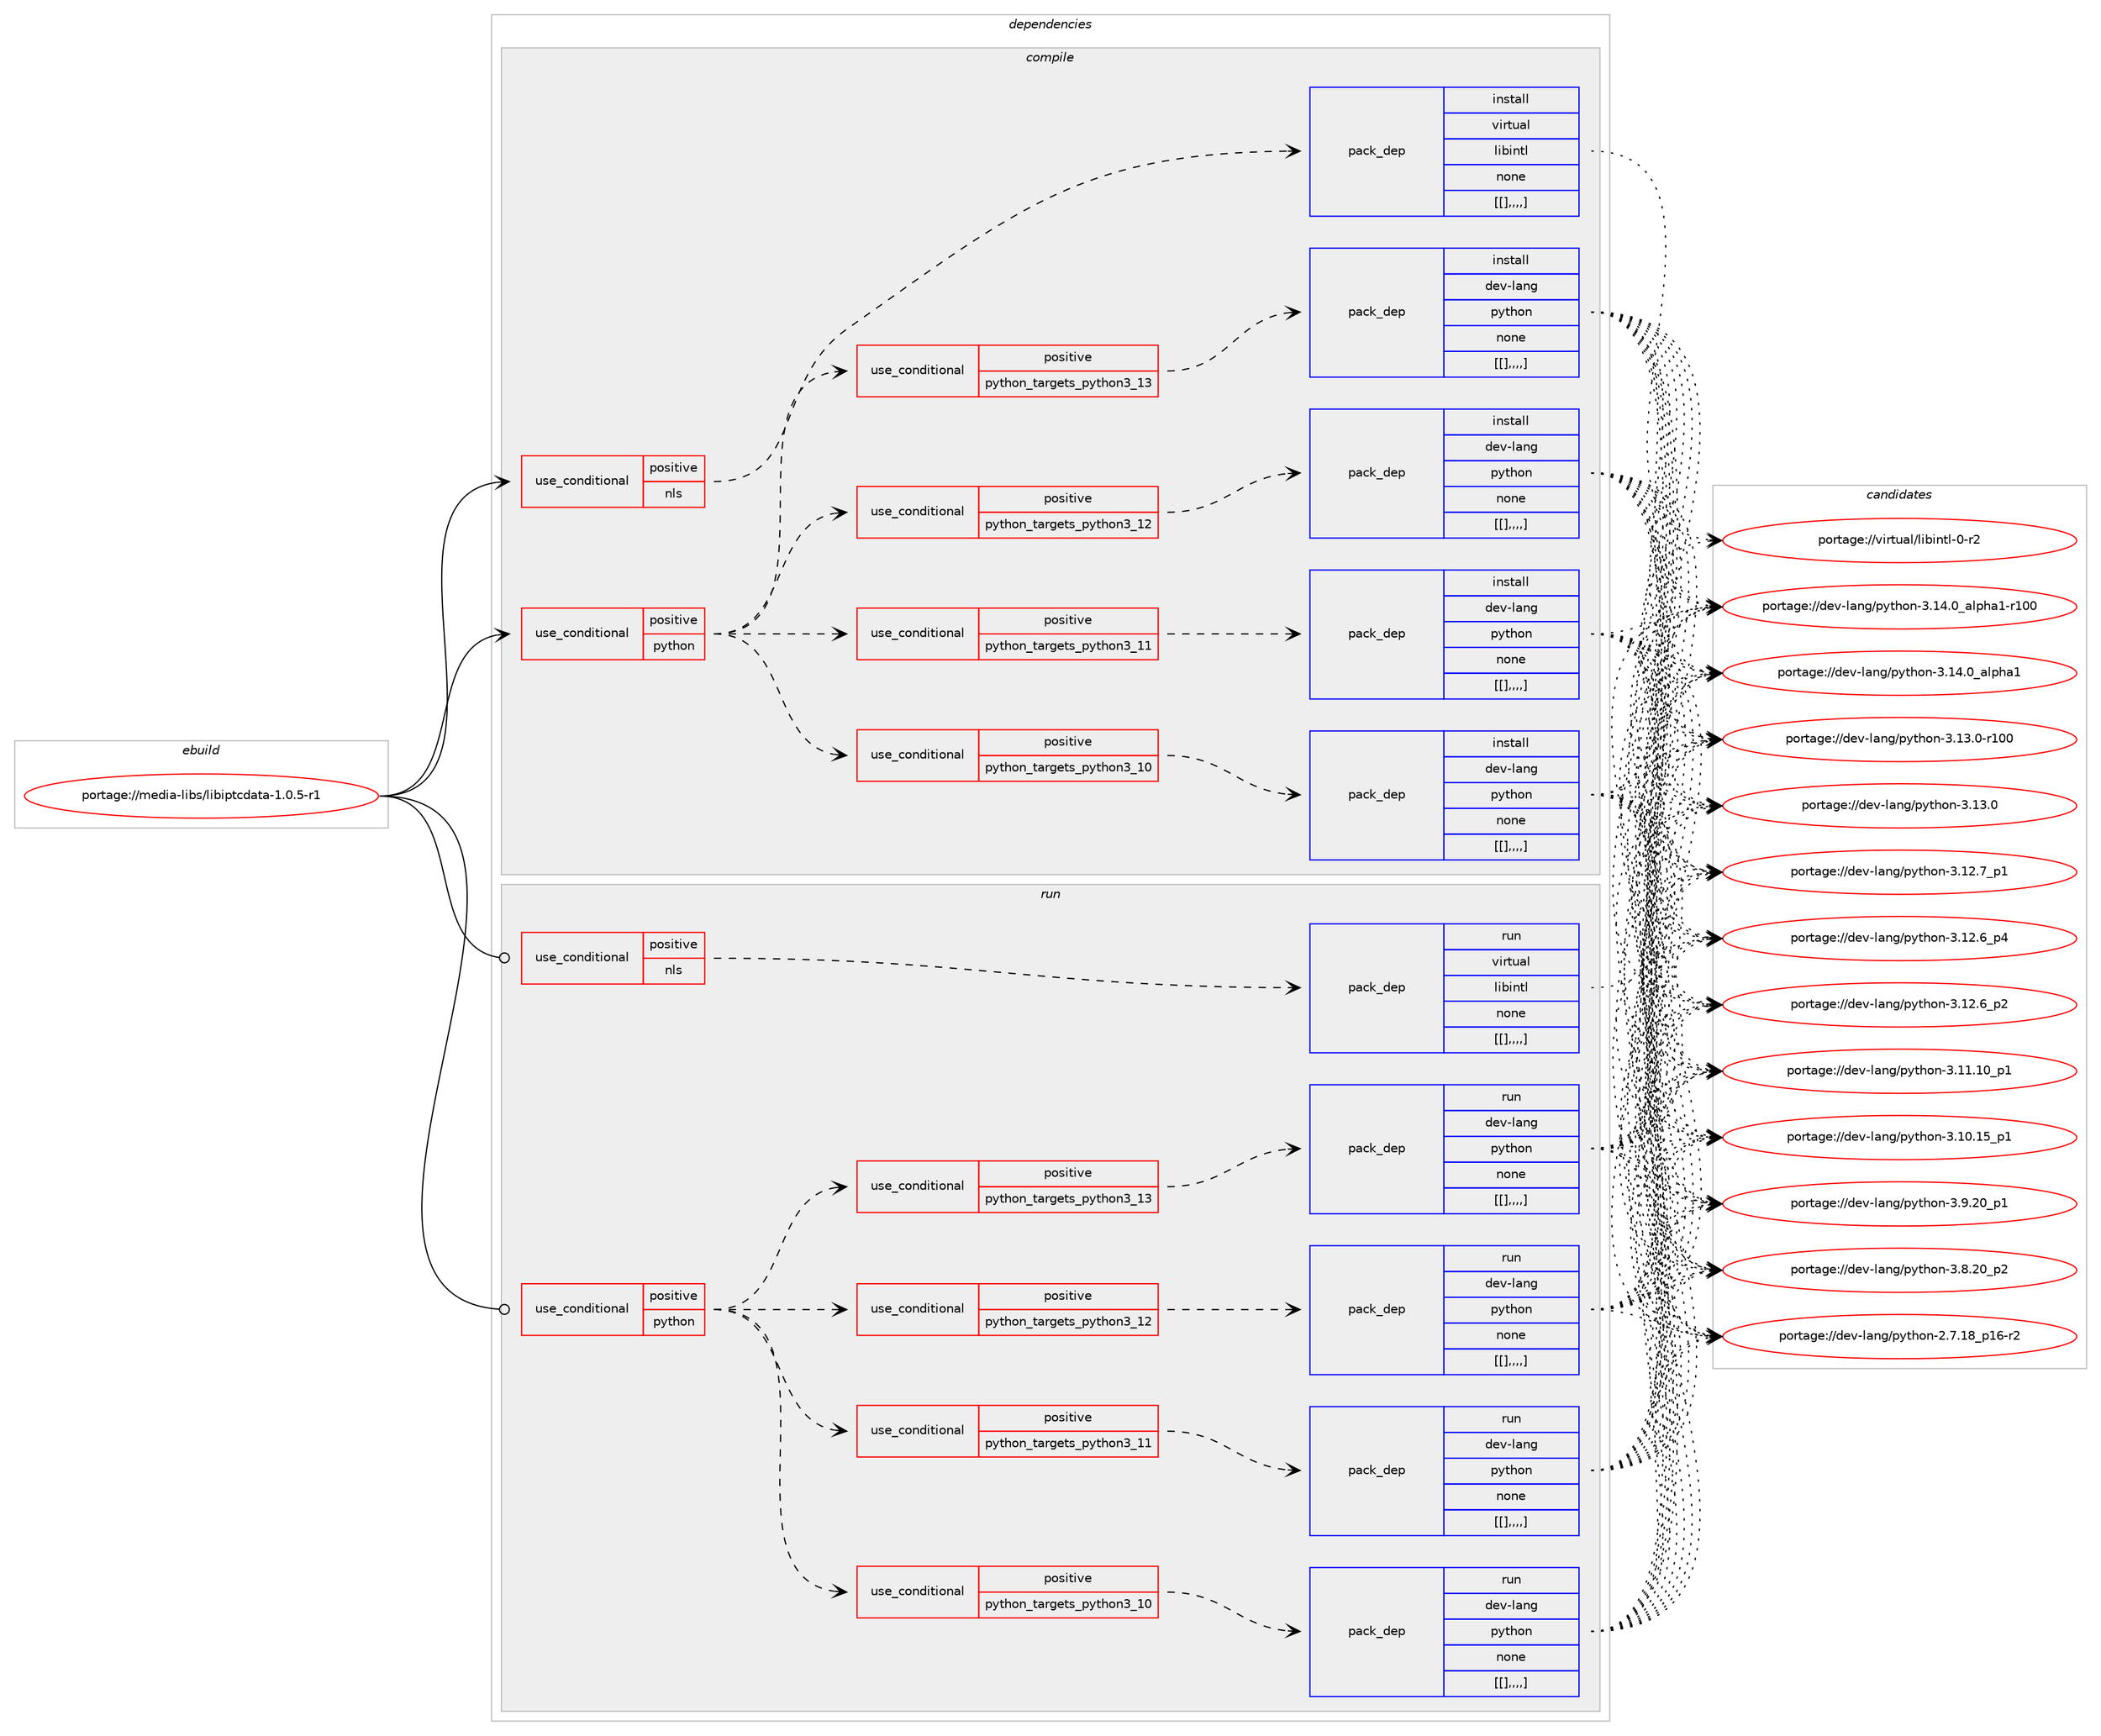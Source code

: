 digraph prolog {

# *************
# Graph options
# *************

newrank=true;
concentrate=true;
compound=true;
graph [rankdir=LR,fontname=Helvetica,fontsize=10,ranksep=1.5];#, ranksep=2.5, nodesep=0.2];
edge  [arrowhead=vee];
node  [fontname=Helvetica,fontsize=10];

# **********
# The ebuild
# **********

subgraph cluster_leftcol {
color=gray;
label=<<i>ebuild</i>>;
id [label="portage://media-libs/libiptcdata-1.0.5-r1", color=red, width=4, href="../media-libs/libiptcdata-1.0.5-r1.svg"];
}

# ****************
# The dependencies
# ****************

subgraph cluster_midcol {
color=gray;
label=<<i>dependencies</i>>;
subgraph cluster_compile {
fillcolor="#eeeeee";
style=filled;
label=<<i>compile</i>>;
subgraph cond81610 {
dependency322178 [label=<<TABLE BORDER="0" CELLBORDER="1" CELLSPACING="0" CELLPADDING="4"><TR><TD ROWSPAN="3" CELLPADDING="10">use_conditional</TD></TR><TR><TD>positive</TD></TR><TR><TD>nls</TD></TR></TABLE>>, shape=none, color=red];
subgraph pack237952 {
dependency322266 [label=<<TABLE BORDER="0" CELLBORDER="1" CELLSPACING="0" CELLPADDING="4" WIDTH="220"><TR><TD ROWSPAN="6" CELLPADDING="30">pack_dep</TD></TR><TR><TD WIDTH="110">install</TD></TR><TR><TD>virtual</TD></TR><TR><TD>libintl</TD></TR><TR><TD>none</TD></TR><TR><TD>[[],,,,]</TD></TR></TABLE>>, shape=none, color=blue];
}
dependency322178:e -> dependency322266:w [weight=20,style="dashed",arrowhead="vee"];
}
id:e -> dependency322178:w [weight=20,style="solid",arrowhead="vee"];
subgraph cond81658 {
dependency322295 [label=<<TABLE BORDER="0" CELLBORDER="1" CELLSPACING="0" CELLPADDING="4"><TR><TD ROWSPAN="3" CELLPADDING="10">use_conditional</TD></TR><TR><TD>positive</TD></TR><TR><TD>python</TD></TR></TABLE>>, shape=none, color=red];
subgraph cond81664 {
dependency322346 [label=<<TABLE BORDER="0" CELLBORDER="1" CELLSPACING="0" CELLPADDING="4"><TR><TD ROWSPAN="3" CELLPADDING="10">use_conditional</TD></TR><TR><TD>positive</TD></TR><TR><TD>python_targets_python3_10</TD></TR></TABLE>>, shape=none, color=red];
subgraph pack238016 {
dependency322348 [label=<<TABLE BORDER="0" CELLBORDER="1" CELLSPACING="0" CELLPADDING="4" WIDTH="220"><TR><TD ROWSPAN="6" CELLPADDING="30">pack_dep</TD></TR><TR><TD WIDTH="110">install</TD></TR><TR><TD>dev-lang</TD></TR><TR><TD>python</TD></TR><TR><TD>none</TD></TR><TR><TD>[[],,,,]</TD></TR></TABLE>>, shape=none, color=blue];
}
dependency322346:e -> dependency322348:w [weight=20,style="dashed",arrowhead="vee"];
}
dependency322295:e -> dependency322346:w [weight=20,style="dashed",arrowhead="vee"];
subgraph cond81703 {
dependency322412 [label=<<TABLE BORDER="0" CELLBORDER="1" CELLSPACING="0" CELLPADDING="4"><TR><TD ROWSPAN="3" CELLPADDING="10">use_conditional</TD></TR><TR><TD>positive</TD></TR><TR><TD>python_targets_python3_11</TD></TR></TABLE>>, shape=none, color=red];
subgraph pack238086 {
dependency322512 [label=<<TABLE BORDER="0" CELLBORDER="1" CELLSPACING="0" CELLPADDING="4" WIDTH="220"><TR><TD ROWSPAN="6" CELLPADDING="30">pack_dep</TD></TR><TR><TD WIDTH="110">install</TD></TR><TR><TD>dev-lang</TD></TR><TR><TD>python</TD></TR><TR><TD>none</TD></TR><TR><TD>[[],,,,]</TD></TR></TABLE>>, shape=none, color=blue];
}
dependency322412:e -> dependency322512:w [weight=20,style="dashed",arrowhead="vee"];
}
dependency322295:e -> dependency322412:w [weight=20,style="dashed",arrowhead="vee"];
subgraph cond81736 {
dependency322518 [label=<<TABLE BORDER="0" CELLBORDER="1" CELLSPACING="0" CELLPADDING="4"><TR><TD ROWSPAN="3" CELLPADDING="10">use_conditional</TD></TR><TR><TD>positive</TD></TR><TR><TD>python_targets_python3_12</TD></TR></TABLE>>, shape=none, color=red];
subgraph pack238148 {
dependency322541 [label=<<TABLE BORDER="0" CELLBORDER="1" CELLSPACING="0" CELLPADDING="4" WIDTH="220"><TR><TD ROWSPAN="6" CELLPADDING="30">pack_dep</TD></TR><TR><TD WIDTH="110">install</TD></TR><TR><TD>dev-lang</TD></TR><TR><TD>python</TD></TR><TR><TD>none</TD></TR><TR><TD>[[],,,,]</TD></TR></TABLE>>, shape=none, color=blue];
}
dependency322518:e -> dependency322541:w [weight=20,style="dashed",arrowhead="vee"];
}
dependency322295:e -> dependency322518:w [weight=20,style="dashed",arrowhead="vee"];
subgraph cond81766 {
dependency322646 [label=<<TABLE BORDER="0" CELLBORDER="1" CELLSPACING="0" CELLPADDING="4"><TR><TD ROWSPAN="3" CELLPADDING="10">use_conditional</TD></TR><TR><TD>positive</TD></TR><TR><TD>python_targets_python3_13</TD></TR></TABLE>>, shape=none, color=red];
subgraph pack238230 {
dependency322682 [label=<<TABLE BORDER="0" CELLBORDER="1" CELLSPACING="0" CELLPADDING="4" WIDTH="220"><TR><TD ROWSPAN="6" CELLPADDING="30">pack_dep</TD></TR><TR><TD WIDTH="110">install</TD></TR><TR><TD>dev-lang</TD></TR><TR><TD>python</TD></TR><TR><TD>none</TD></TR><TR><TD>[[],,,,]</TD></TR></TABLE>>, shape=none, color=blue];
}
dependency322646:e -> dependency322682:w [weight=20,style="dashed",arrowhead="vee"];
}
dependency322295:e -> dependency322646:w [weight=20,style="dashed",arrowhead="vee"];
}
id:e -> dependency322295:w [weight=20,style="solid",arrowhead="vee"];
}
subgraph cluster_compileandrun {
fillcolor="#eeeeee";
style=filled;
label=<<i>compile and run</i>>;
}
subgraph cluster_run {
fillcolor="#eeeeee";
style=filled;
label=<<i>run</i>>;
subgraph cond81791 {
dependency322727 [label=<<TABLE BORDER="0" CELLBORDER="1" CELLSPACING="0" CELLPADDING="4"><TR><TD ROWSPAN="3" CELLPADDING="10">use_conditional</TD></TR><TR><TD>positive</TD></TR><TR><TD>nls</TD></TR></TABLE>>, shape=none, color=red];
subgraph pack238290 {
dependency322788 [label=<<TABLE BORDER="0" CELLBORDER="1" CELLSPACING="0" CELLPADDING="4" WIDTH="220"><TR><TD ROWSPAN="6" CELLPADDING="30">pack_dep</TD></TR><TR><TD WIDTH="110">run</TD></TR><TR><TD>virtual</TD></TR><TR><TD>libintl</TD></TR><TR><TD>none</TD></TR><TR><TD>[[],,,,]</TD></TR></TABLE>>, shape=none, color=blue];
}
dependency322727:e -> dependency322788:w [weight=20,style="dashed",arrowhead="vee"];
}
id:e -> dependency322727:w [weight=20,style="solid",arrowhead="odot"];
subgraph cond81833 {
dependency322845 [label=<<TABLE BORDER="0" CELLBORDER="1" CELLSPACING="0" CELLPADDING="4"><TR><TD ROWSPAN="3" CELLPADDING="10">use_conditional</TD></TR><TR><TD>positive</TD></TR><TR><TD>python</TD></TR></TABLE>>, shape=none, color=red];
subgraph cond81843 {
dependency322868 [label=<<TABLE BORDER="0" CELLBORDER="1" CELLSPACING="0" CELLPADDING="4"><TR><TD ROWSPAN="3" CELLPADDING="10">use_conditional</TD></TR><TR><TD>positive</TD></TR><TR><TD>python_targets_python3_10</TD></TR></TABLE>>, shape=none, color=red];
subgraph pack238382 {
dependency322887 [label=<<TABLE BORDER="0" CELLBORDER="1" CELLSPACING="0" CELLPADDING="4" WIDTH="220"><TR><TD ROWSPAN="6" CELLPADDING="30">pack_dep</TD></TR><TR><TD WIDTH="110">run</TD></TR><TR><TD>dev-lang</TD></TR><TR><TD>python</TD></TR><TR><TD>none</TD></TR><TR><TD>[[],,,,]</TD></TR></TABLE>>, shape=none, color=blue];
}
dependency322868:e -> dependency322887:w [weight=20,style="dashed",arrowhead="vee"];
}
dependency322845:e -> dependency322868:w [weight=20,style="dashed",arrowhead="vee"];
subgraph cond81872 {
dependency322949 [label=<<TABLE BORDER="0" CELLBORDER="1" CELLSPACING="0" CELLPADDING="4"><TR><TD ROWSPAN="3" CELLPADDING="10">use_conditional</TD></TR><TR><TD>positive</TD></TR><TR><TD>python_targets_python3_11</TD></TR></TABLE>>, shape=none, color=red];
subgraph pack238431 {
dependency322966 [label=<<TABLE BORDER="0" CELLBORDER="1" CELLSPACING="0" CELLPADDING="4" WIDTH="220"><TR><TD ROWSPAN="6" CELLPADDING="30">pack_dep</TD></TR><TR><TD WIDTH="110">run</TD></TR><TR><TD>dev-lang</TD></TR><TR><TD>python</TD></TR><TR><TD>none</TD></TR><TR><TD>[[],,,,]</TD></TR></TABLE>>, shape=none, color=blue];
}
dependency322949:e -> dependency322966:w [weight=20,style="dashed",arrowhead="vee"];
}
dependency322845:e -> dependency322949:w [weight=20,style="dashed",arrowhead="vee"];
subgraph cond81888 {
dependency323024 [label=<<TABLE BORDER="0" CELLBORDER="1" CELLSPACING="0" CELLPADDING="4"><TR><TD ROWSPAN="3" CELLPADDING="10">use_conditional</TD></TR><TR><TD>positive</TD></TR><TR><TD>python_targets_python3_12</TD></TR></TABLE>>, shape=none, color=red];
subgraph pack238481 {
dependency323046 [label=<<TABLE BORDER="0" CELLBORDER="1" CELLSPACING="0" CELLPADDING="4" WIDTH="220"><TR><TD ROWSPAN="6" CELLPADDING="30">pack_dep</TD></TR><TR><TD WIDTH="110">run</TD></TR><TR><TD>dev-lang</TD></TR><TR><TD>python</TD></TR><TR><TD>none</TD></TR><TR><TD>[[],,,,]</TD></TR></TABLE>>, shape=none, color=blue];
}
dependency323024:e -> dependency323046:w [weight=20,style="dashed",arrowhead="vee"];
}
dependency322845:e -> dependency323024:w [weight=20,style="dashed",arrowhead="vee"];
subgraph cond81923 {
dependency323100 [label=<<TABLE BORDER="0" CELLBORDER="1" CELLSPACING="0" CELLPADDING="4"><TR><TD ROWSPAN="3" CELLPADDING="10">use_conditional</TD></TR><TR><TD>positive</TD></TR><TR><TD>python_targets_python3_13</TD></TR></TABLE>>, shape=none, color=red];
subgraph pack238533 {
dependency323151 [label=<<TABLE BORDER="0" CELLBORDER="1" CELLSPACING="0" CELLPADDING="4" WIDTH="220"><TR><TD ROWSPAN="6" CELLPADDING="30">pack_dep</TD></TR><TR><TD WIDTH="110">run</TD></TR><TR><TD>dev-lang</TD></TR><TR><TD>python</TD></TR><TR><TD>none</TD></TR><TR><TD>[[],,,,]</TD></TR></TABLE>>, shape=none, color=blue];
}
dependency323100:e -> dependency323151:w [weight=20,style="dashed",arrowhead="vee"];
}
dependency322845:e -> dependency323100:w [weight=20,style="dashed",arrowhead="vee"];
}
id:e -> dependency322845:w [weight=20,style="solid",arrowhead="odot"];
}
}

# **************
# The candidates
# **************

subgraph cluster_choices {
rank=same;
color=gray;
label=<<i>candidates</i>>;

subgraph choice237971 {
color=black;
nodesep=1;
choice11810511411611797108471081059810511011610845484511450 [label="portage://virtual/libintl-0-r2", color=red, width=4,href="../virtual/libintl-0-r2.svg"];
dependency322266:e -> choice11810511411611797108471081059810511011610845484511450:w [style=dotted,weight="100"];
}
subgraph choice238006 {
color=black;
nodesep=1;
choice100101118451089711010347112121116104111110455146495246489597108112104974945114494848 [label="portage://dev-lang/python-3.14.0_alpha1-r100", color=red, width=4,href="../dev-lang/python-3.14.0_alpha1-r100.svg"];
choice1001011184510897110103471121211161041111104551464952464895971081121049749 [label="portage://dev-lang/python-3.14.0_alpha1", color=red, width=4,href="../dev-lang/python-3.14.0_alpha1.svg"];
choice1001011184510897110103471121211161041111104551464951464845114494848 [label="portage://dev-lang/python-3.13.0-r100", color=red, width=4,href="../dev-lang/python-3.13.0-r100.svg"];
choice10010111845108971101034711212111610411111045514649514648 [label="portage://dev-lang/python-3.13.0", color=red, width=4,href="../dev-lang/python-3.13.0.svg"];
choice100101118451089711010347112121116104111110455146495046559511249 [label="portage://dev-lang/python-3.12.7_p1", color=red, width=4,href="../dev-lang/python-3.12.7_p1.svg"];
choice100101118451089711010347112121116104111110455146495046549511252 [label="portage://dev-lang/python-3.12.6_p4", color=red, width=4,href="../dev-lang/python-3.12.6_p4.svg"];
choice100101118451089711010347112121116104111110455146495046549511250 [label="portage://dev-lang/python-3.12.6_p2", color=red, width=4,href="../dev-lang/python-3.12.6_p2.svg"];
choice10010111845108971101034711212111610411111045514649494649489511249 [label="portage://dev-lang/python-3.11.10_p1", color=red, width=4,href="../dev-lang/python-3.11.10_p1.svg"];
choice10010111845108971101034711212111610411111045514649484649539511249 [label="portage://dev-lang/python-3.10.15_p1", color=red, width=4,href="../dev-lang/python-3.10.15_p1.svg"];
choice100101118451089711010347112121116104111110455146574650489511249 [label="portage://dev-lang/python-3.9.20_p1", color=red, width=4,href="../dev-lang/python-3.9.20_p1.svg"];
choice100101118451089711010347112121116104111110455146564650489511250 [label="portage://dev-lang/python-3.8.20_p2", color=red, width=4,href="../dev-lang/python-3.8.20_p2.svg"];
choice100101118451089711010347112121116104111110455046554649569511249544511450 [label="portage://dev-lang/python-2.7.18_p16-r2", color=red, width=4,href="../dev-lang/python-2.7.18_p16-r2.svg"];
dependency322348:e -> choice100101118451089711010347112121116104111110455146495246489597108112104974945114494848:w [style=dotted,weight="100"];
dependency322348:e -> choice1001011184510897110103471121211161041111104551464952464895971081121049749:w [style=dotted,weight="100"];
dependency322348:e -> choice1001011184510897110103471121211161041111104551464951464845114494848:w [style=dotted,weight="100"];
dependency322348:e -> choice10010111845108971101034711212111610411111045514649514648:w [style=dotted,weight="100"];
dependency322348:e -> choice100101118451089711010347112121116104111110455146495046559511249:w [style=dotted,weight="100"];
dependency322348:e -> choice100101118451089711010347112121116104111110455146495046549511252:w [style=dotted,weight="100"];
dependency322348:e -> choice100101118451089711010347112121116104111110455146495046549511250:w [style=dotted,weight="100"];
dependency322348:e -> choice10010111845108971101034711212111610411111045514649494649489511249:w [style=dotted,weight="100"];
dependency322348:e -> choice10010111845108971101034711212111610411111045514649484649539511249:w [style=dotted,weight="100"];
dependency322348:e -> choice100101118451089711010347112121116104111110455146574650489511249:w [style=dotted,weight="100"];
dependency322348:e -> choice100101118451089711010347112121116104111110455146564650489511250:w [style=dotted,weight="100"];
dependency322348:e -> choice100101118451089711010347112121116104111110455046554649569511249544511450:w [style=dotted,weight="100"];
}
subgraph choice238055 {
color=black;
nodesep=1;
choice100101118451089711010347112121116104111110455146495246489597108112104974945114494848 [label="portage://dev-lang/python-3.14.0_alpha1-r100", color=red, width=4,href="../dev-lang/python-3.14.0_alpha1-r100.svg"];
choice1001011184510897110103471121211161041111104551464952464895971081121049749 [label="portage://dev-lang/python-3.14.0_alpha1", color=red, width=4,href="../dev-lang/python-3.14.0_alpha1.svg"];
choice1001011184510897110103471121211161041111104551464951464845114494848 [label="portage://dev-lang/python-3.13.0-r100", color=red, width=4,href="../dev-lang/python-3.13.0-r100.svg"];
choice10010111845108971101034711212111610411111045514649514648 [label="portage://dev-lang/python-3.13.0", color=red, width=4,href="../dev-lang/python-3.13.0.svg"];
choice100101118451089711010347112121116104111110455146495046559511249 [label="portage://dev-lang/python-3.12.7_p1", color=red, width=4,href="../dev-lang/python-3.12.7_p1.svg"];
choice100101118451089711010347112121116104111110455146495046549511252 [label="portage://dev-lang/python-3.12.6_p4", color=red, width=4,href="../dev-lang/python-3.12.6_p4.svg"];
choice100101118451089711010347112121116104111110455146495046549511250 [label="portage://dev-lang/python-3.12.6_p2", color=red, width=4,href="../dev-lang/python-3.12.6_p2.svg"];
choice10010111845108971101034711212111610411111045514649494649489511249 [label="portage://dev-lang/python-3.11.10_p1", color=red, width=4,href="../dev-lang/python-3.11.10_p1.svg"];
choice10010111845108971101034711212111610411111045514649484649539511249 [label="portage://dev-lang/python-3.10.15_p1", color=red, width=4,href="../dev-lang/python-3.10.15_p1.svg"];
choice100101118451089711010347112121116104111110455146574650489511249 [label="portage://dev-lang/python-3.9.20_p1", color=red, width=4,href="../dev-lang/python-3.9.20_p1.svg"];
choice100101118451089711010347112121116104111110455146564650489511250 [label="portage://dev-lang/python-3.8.20_p2", color=red, width=4,href="../dev-lang/python-3.8.20_p2.svg"];
choice100101118451089711010347112121116104111110455046554649569511249544511450 [label="portage://dev-lang/python-2.7.18_p16-r2", color=red, width=4,href="../dev-lang/python-2.7.18_p16-r2.svg"];
dependency322512:e -> choice100101118451089711010347112121116104111110455146495246489597108112104974945114494848:w [style=dotted,weight="100"];
dependency322512:e -> choice1001011184510897110103471121211161041111104551464952464895971081121049749:w [style=dotted,weight="100"];
dependency322512:e -> choice1001011184510897110103471121211161041111104551464951464845114494848:w [style=dotted,weight="100"];
dependency322512:e -> choice10010111845108971101034711212111610411111045514649514648:w [style=dotted,weight="100"];
dependency322512:e -> choice100101118451089711010347112121116104111110455146495046559511249:w [style=dotted,weight="100"];
dependency322512:e -> choice100101118451089711010347112121116104111110455146495046549511252:w [style=dotted,weight="100"];
dependency322512:e -> choice100101118451089711010347112121116104111110455146495046549511250:w [style=dotted,weight="100"];
dependency322512:e -> choice10010111845108971101034711212111610411111045514649494649489511249:w [style=dotted,weight="100"];
dependency322512:e -> choice10010111845108971101034711212111610411111045514649484649539511249:w [style=dotted,weight="100"];
dependency322512:e -> choice100101118451089711010347112121116104111110455146574650489511249:w [style=dotted,weight="100"];
dependency322512:e -> choice100101118451089711010347112121116104111110455146564650489511250:w [style=dotted,weight="100"];
dependency322512:e -> choice100101118451089711010347112121116104111110455046554649569511249544511450:w [style=dotted,weight="100"];
}
subgraph choice238075 {
color=black;
nodesep=1;
choice100101118451089711010347112121116104111110455146495246489597108112104974945114494848 [label="portage://dev-lang/python-3.14.0_alpha1-r100", color=red, width=4,href="../dev-lang/python-3.14.0_alpha1-r100.svg"];
choice1001011184510897110103471121211161041111104551464952464895971081121049749 [label="portage://dev-lang/python-3.14.0_alpha1", color=red, width=4,href="../dev-lang/python-3.14.0_alpha1.svg"];
choice1001011184510897110103471121211161041111104551464951464845114494848 [label="portage://dev-lang/python-3.13.0-r100", color=red, width=4,href="../dev-lang/python-3.13.0-r100.svg"];
choice10010111845108971101034711212111610411111045514649514648 [label="portage://dev-lang/python-3.13.0", color=red, width=4,href="../dev-lang/python-3.13.0.svg"];
choice100101118451089711010347112121116104111110455146495046559511249 [label="portage://dev-lang/python-3.12.7_p1", color=red, width=4,href="../dev-lang/python-3.12.7_p1.svg"];
choice100101118451089711010347112121116104111110455146495046549511252 [label="portage://dev-lang/python-3.12.6_p4", color=red, width=4,href="../dev-lang/python-3.12.6_p4.svg"];
choice100101118451089711010347112121116104111110455146495046549511250 [label="portage://dev-lang/python-3.12.6_p2", color=red, width=4,href="../dev-lang/python-3.12.6_p2.svg"];
choice10010111845108971101034711212111610411111045514649494649489511249 [label="portage://dev-lang/python-3.11.10_p1", color=red, width=4,href="../dev-lang/python-3.11.10_p1.svg"];
choice10010111845108971101034711212111610411111045514649484649539511249 [label="portage://dev-lang/python-3.10.15_p1", color=red, width=4,href="../dev-lang/python-3.10.15_p1.svg"];
choice100101118451089711010347112121116104111110455146574650489511249 [label="portage://dev-lang/python-3.9.20_p1", color=red, width=4,href="../dev-lang/python-3.9.20_p1.svg"];
choice100101118451089711010347112121116104111110455146564650489511250 [label="portage://dev-lang/python-3.8.20_p2", color=red, width=4,href="../dev-lang/python-3.8.20_p2.svg"];
choice100101118451089711010347112121116104111110455046554649569511249544511450 [label="portage://dev-lang/python-2.7.18_p16-r2", color=red, width=4,href="../dev-lang/python-2.7.18_p16-r2.svg"];
dependency322541:e -> choice100101118451089711010347112121116104111110455146495246489597108112104974945114494848:w [style=dotted,weight="100"];
dependency322541:e -> choice1001011184510897110103471121211161041111104551464952464895971081121049749:w [style=dotted,weight="100"];
dependency322541:e -> choice1001011184510897110103471121211161041111104551464951464845114494848:w [style=dotted,weight="100"];
dependency322541:e -> choice10010111845108971101034711212111610411111045514649514648:w [style=dotted,weight="100"];
dependency322541:e -> choice100101118451089711010347112121116104111110455146495046559511249:w [style=dotted,weight="100"];
dependency322541:e -> choice100101118451089711010347112121116104111110455146495046549511252:w [style=dotted,weight="100"];
dependency322541:e -> choice100101118451089711010347112121116104111110455146495046549511250:w [style=dotted,weight="100"];
dependency322541:e -> choice10010111845108971101034711212111610411111045514649494649489511249:w [style=dotted,weight="100"];
dependency322541:e -> choice10010111845108971101034711212111610411111045514649484649539511249:w [style=dotted,weight="100"];
dependency322541:e -> choice100101118451089711010347112121116104111110455146574650489511249:w [style=dotted,weight="100"];
dependency322541:e -> choice100101118451089711010347112121116104111110455146564650489511250:w [style=dotted,weight="100"];
dependency322541:e -> choice100101118451089711010347112121116104111110455046554649569511249544511450:w [style=dotted,weight="100"];
}
subgraph choice238137 {
color=black;
nodesep=1;
choice100101118451089711010347112121116104111110455146495246489597108112104974945114494848 [label="portage://dev-lang/python-3.14.0_alpha1-r100", color=red, width=4,href="../dev-lang/python-3.14.0_alpha1-r100.svg"];
choice1001011184510897110103471121211161041111104551464952464895971081121049749 [label="portage://dev-lang/python-3.14.0_alpha1", color=red, width=4,href="../dev-lang/python-3.14.0_alpha1.svg"];
choice1001011184510897110103471121211161041111104551464951464845114494848 [label="portage://dev-lang/python-3.13.0-r100", color=red, width=4,href="../dev-lang/python-3.13.0-r100.svg"];
choice10010111845108971101034711212111610411111045514649514648 [label="portage://dev-lang/python-3.13.0", color=red, width=4,href="../dev-lang/python-3.13.0.svg"];
choice100101118451089711010347112121116104111110455146495046559511249 [label="portage://dev-lang/python-3.12.7_p1", color=red, width=4,href="../dev-lang/python-3.12.7_p1.svg"];
choice100101118451089711010347112121116104111110455146495046549511252 [label="portage://dev-lang/python-3.12.6_p4", color=red, width=4,href="../dev-lang/python-3.12.6_p4.svg"];
choice100101118451089711010347112121116104111110455146495046549511250 [label="portage://dev-lang/python-3.12.6_p2", color=red, width=4,href="../dev-lang/python-3.12.6_p2.svg"];
choice10010111845108971101034711212111610411111045514649494649489511249 [label="portage://dev-lang/python-3.11.10_p1", color=red, width=4,href="../dev-lang/python-3.11.10_p1.svg"];
choice10010111845108971101034711212111610411111045514649484649539511249 [label="portage://dev-lang/python-3.10.15_p1", color=red, width=4,href="../dev-lang/python-3.10.15_p1.svg"];
choice100101118451089711010347112121116104111110455146574650489511249 [label="portage://dev-lang/python-3.9.20_p1", color=red, width=4,href="../dev-lang/python-3.9.20_p1.svg"];
choice100101118451089711010347112121116104111110455146564650489511250 [label="portage://dev-lang/python-3.8.20_p2", color=red, width=4,href="../dev-lang/python-3.8.20_p2.svg"];
choice100101118451089711010347112121116104111110455046554649569511249544511450 [label="portage://dev-lang/python-2.7.18_p16-r2", color=red, width=4,href="../dev-lang/python-2.7.18_p16-r2.svg"];
dependency322682:e -> choice100101118451089711010347112121116104111110455146495246489597108112104974945114494848:w [style=dotted,weight="100"];
dependency322682:e -> choice1001011184510897110103471121211161041111104551464952464895971081121049749:w [style=dotted,weight="100"];
dependency322682:e -> choice1001011184510897110103471121211161041111104551464951464845114494848:w [style=dotted,weight="100"];
dependency322682:e -> choice10010111845108971101034711212111610411111045514649514648:w [style=dotted,weight="100"];
dependency322682:e -> choice100101118451089711010347112121116104111110455146495046559511249:w [style=dotted,weight="100"];
dependency322682:e -> choice100101118451089711010347112121116104111110455146495046549511252:w [style=dotted,weight="100"];
dependency322682:e -> choice100101118451089711010347112121116104111110455146495046549511250:w [style=dotted,weight="100"];
dependency322682:e -> choice10010111845108971101034711212111610411111045514649494649489511249:w [style=dotted,weight="100"];
dependency322682:e -> choice10010111845108971101034711212111610411111045514649484649539511249:w [style=dotted,weight="100"];
dependency322682:e -> choice100101118451089711010347112121116104111110455146574650489511249:w [style=dotted,weight="100"];
dependency322682:e -> choice100101118451089711010347112121116104111110455146564650489511250:w [style=dotted,weight="100"];
dependency322682:e -> choice100101118451089711010347112121116104111110455046554649569511249544511450:w [style=dotted,weight="100"];
}
subgraph choice238150 {
color=black;
nodesep=1;
choice11810511411611797108471081059810511011610845484511450 [label="portage://virtual/libintl-0-r2", color=red, width=4,href="../virtual/libintl-0-r2.svg"];
dependency322788:e -> choice11810511411611797108471081059810511011610845484511450:w [style=dotted,weight="100"];
}
subgraph choice238151 {
color=black;
nodesep=1;
choice100101118451089711010347112121116104111110455146495246489597108112104974945114494848 [label="portage://dev-lang/python-3.14.0_alpha1-r100", color=red, width=4,href="../dev-lang/python-3.14.0_alpha1-r100.svg"];
choice1001011184510897110103471121211161041111104551464952464895971081121049749 [label="portage://dev-lang/python-3.14.0_alpha1", color=red, width=4,href="../dev-lang/python-3.14.0_alpha1.svg"];
choice1001011184510897110103471121211161041111104551464951464845114494848 [label="portage://dev-lang/python-3.13.0-r100", color=red, width=4,href="../dev-lang/python-3.13.0-r100.svg"];
choice10010111845108971101034711212111610411111045514649514648 [label="portage://dev-lang/python-3.13.0", color=red, width=4,href="../dev-lang/python-3.13.0.svg"];
choice100101118451089711010347112121116104111110455146495046559511249 [label="portage://dev-lang/python-3.12.7_p1", color=red, width=4,href="../dev-lang/python-3.12.7_p1.svg"];
choice100101118451089711010347112121116104111110455146495046549511252 [label="portage://dev-lang/python-3.12.6_p4", color=red, width=4,href="../dev-lang/python-3.12.6_p4.svg"];
choice100101118451089711010347112121116104111110455146495046549511250 [label="portage://dev-lang/python-3.12.6_p2", color=red, width=4,href="../dev-lang/python-3.12.6_p2.svg"];
choice10010111845108971101034711212111610411111045514649494649489511249 [label="portage://dev-lang/python-3.11.10_p1", color=red, width=4,href="../dev-lang/python-3.11.10_p1.svg"];
choice10010111845108971101034711212111610411111045514649484649539511249 [label="portage://dev-lang/python-3.10.15_p1", color=red, width=4,href="../dev-lang/python-3.10.15_p1.svg"];
choice100101118451089711010347112121116104111110455146574650489511249 [label="portage://dev-lang/python-3.9.20_p1", color=red, width=4,href="../dev-lang/python-3.9.20_p1.svg"];
choice100101118451089711010347112121116104111110455146564650489511250 [label="portage://dev-lang/python-3.8.20_p2", color=red, width=4,href="../dev-lang/python-3.8.20_p2.svg"];
choice100101118451089711010347112121116104111110455046554649569511249544511450 [label="portage://dev-lang/python-2.7.18_p16-r2", color=red, width=4,href="../dev-lang/python-2.7.18_p16-r2.svg"];
dependency322887:e -> choice100101118451089711010347112121116104111110455146495246489597108112104974945114494848:w [style=dotted,weight="100"];
dependency322887:e -> choice1001011184510897110103471121211161041111104551464952464895971081121049749:w [style=dotted,weight="100"];
dependency322887:e -> choice1001011184510897110103471121211161041111104551464951464845114494848:w [style=dotted,weight="100"];
dependency322887:e -> choice10010111845108971101034711212111610411111045514649514648:w [style=dotted,weight="100"];
dependency322887:e -> choice100101118451089711010347112121116104111110455146495046559511249:w [style=dotted,weight="100"];
dependency322887:e -> choice100101118451089711010347112121116104111110455146495046549511252:w [style=dotted,weight="100"];
dependency322887:e -> choice100101118451089711010347112121116104111110455146495046549511250:w [style=dotted,weight="100"];
dependency322887:e -> choice10010111845108971101034711212111610411111045514649494649489511249:w [style=dotted,weight="100"];
dependency322887:e -> choice10010111845108971101034711212111610411111045514649484649539511249:w [style=dotted,weight="100"];
dependency322887:e -> choice100101118451089711010347112121116104111110455146574650489511249:w [style=dotted,weight="100"];
dependency322887:e -> choice100101118451089711010347112121116104111110455146564650489511250:w [style=dotted,weight="100"];
dependency322887:e -> choice100101118451089711010347112121116104111110455046554649569511249544511450:w [style=dotted,weight="100"];
}
subgraph choice238158 {
color=black;
nodesep=1;
choice100101118451089711010347112121116104111110455146495246489597108112104974945114494848 [label="portage://dev-lang/python-3.14.0_alpha1-r100", color=red, width=4,href="../dev-lang/python-3.14.0_alpha1-r100.svg"];
choice1001011184510897110103471121211161041111104551464952464895971081121049749 [label="portage://dev-lang/python-3.14.0_alpha1", color=red, width=4,href="../dev-lang/python-3.14.0_alpha1.svg"];
choice1001011184510897110103471121211161041111104551464951464845114494848 [label="portage://dev-lang/python-3.13.0-r100", color=red, width=4,href="../dev-lang/python-3.13.0-r100.svg"];
choice10010111845108971101034711212111610411111045514649514648 [label="portage://dev-lang/python-3.13.0", color=red, width=4,href="../dev-lang/python-3.13.0.svg"];
choice100101118451089711010347112121116104111110455146495046559511249 [label="portage://dev-lang/python-3.12.7_p1", color=red, width=4,href="../dev-lang/python-3.12.7_p1.svg"];
choice100101118451089711010347112121116104111110455146495046549511252 [label="portage://dev-lang/python-3.12.6_p4", color=red, width=4,href="../dev-lang/python-3.12.6_p4.svg"];
choice100101118451089711010347112121116104111110455146495046549511250 [label="portage://dev-lang/python-3.12.6_p2", color=red, width=4,href="../dev-lang/python-3.12.6_p2.svg"];
choice10010111845108971101034711212111610411111045514649494649489511249 [label="portage://dev-lang/python-3.11.10_p1", color=red, width=4,href="../dev-lang/python-3.11.10_p1.svg"];
choice10010111845108971101034711212111610411111045514649484649539511249 [label="portage://dev-lang/python-3.10.15_p1", color=red, width=4,href="../dev-lang/python-3.10.15_p1.svg"];
choice100101118451089711010347112121116104111110455146574650489511249 [label="portage://dev-lang/python-3.9.20_p1", color=red, width=4,href="../dev-lang/python-3.9.20_p1.svg"];
choice100101118451089711010347112121116104111110455146564650489511250 [label="portage://dev-lang/python-3.8.20_p2", color=red, width=4,href="../dev-lang/python-3.8.20_p2.svg"];
choice100101118451089711010347112121116104111110455046554649569511249544511450 [label="portage://dev-lang/python-2.7.18_p16-r2", color=red, width=4,href="../dev-lang/python-2.7.18_p16-r2.svg"];
dependency322966:e -> choice100101118451089711010347112121116104111110455146495246489597108112104974945114494848:w [style=dotted,weight="100"];
dependency322966:e -> choice1001011184510897110103471121211161041111104551464952464895971081121049749:w [style=dotted,weight="100"];
dependency322966:e -> choice1001011184510897110103471121211161041111104551464951464845114494848:w [style=dotted,weight="100"];
dependency322966:e -> choice10010111845108971101034711212111610411111045514649514648:w [style=dotted,weight="100"];
dependency322966:e -> choice100101118451089711010347112121116104111110455146495046559511249:w [style=dotted,weight="100"];
dependency322966:e -> choice100101118451089711010347112121116104111110455146495046549511252:w [style=dotted,weight="100"];
dependency322966:e -> choice100101118451089711010347112121116104111110455146495046549511250:w [style=dotted,weight="100"];
dependency322966:e -> choice10010111845108971101034711212111610411111045514649494649489511249:w [style=dotted,weight="100"];
dependency322966:e -> choice10010111845108971101034711212111610411111045514649484649539511249:w [style=dotted,weight="100"];
dependency322966:e -> choice100101118451089711010347112121116104111110455146574650489511249:w [style=dotted,weight="100"];
dependency322966:e -> choice100101118451089711010347112121116104111110455146564650489511250:w [style=dotted,weight="100"];
dependency322966:e -> choice100101118451089711010347112121116104111110455046554649569511249544511450:w [style=dotted,weight="100"];
}
subgraph choice238193 {
color=black;
nodesep=1;
choice100101118451089711010347112121116104111110455146495246489597108112104974945114494848 [label="portage://dev-lang/python-3.14.0_alpha1-r100", color=red, width=4,href="../dev-lang/python-3.14.0_alpha1-r100.svg"];
choice1001011184510897110103471121211161041111104551464952464895971081121049749 [label="portage://dev-lang/python-3.14.0_alpha1", color=red, width=4,href="../dev-lang/python-3.14.0_alpha1.svg"];
choice1001011184510897110103471121211161041111104551464951464845114494848 [label="portage://dev-lang/python-3.13.0-r100", color=red, width=4,href="../dev-lang/python-3.13.0-r100.svg"];
choice10010111845108971101034711212111610411111045514649514648 [label="portage://dev-lang/python-3.13.0", color=red, width=4,href="../dev-lang/python-3.13.0.svg"];
choice100101118451089711010347112121116104111110455146495046559511249 [label="portage://dev-lang/python-3.12.7_p1", color=red, width=4,href="../dev-lang/python-3.12.7_p1.svg"];
choice100101118451089711010347112121116104111110455146495046549511252 [label="portage://dev-lang/python-3.12.6_p4", color=red, width=4,href="../dev-lang/python-3.12.6_p4.svg"];
choice100101118451089711010347112121116104111110455146495046549511250 [label="portage://dev-lang/python-3.12.6_p2", color=red, width=4,href="../dev-lang/python-3.12.6_p2.svg"];
choice10010111845108971101034711212111610411111045514649494649489511249 [label="portage://dev-lang/python-3.11.10_p1", color=red, width=4,href="../dev-lang/python-3.11.10_p1.svg"];
choice10010111845108971101034711212111610411111045514649484649539511249 [label="portage://dev-lang/python-3.10.15_p1", color=red, width=4,href="../dev-lang/python-3.10.15_p1.svg"];
choice100101118451089711010347112121116104111110455146574650489511249 [label="portage://dev-lang/python-3.9.20_p1", color=red, width=4,href="../dev-lang/python-3.9.20_p1.svg"];
choice100101118451089711010347112121116104111110455146564650489511250 [label="portage://dev-lang/python-3.8.20_p2", color=red, width=4,href="../dev-lang/python-3.8.20_p2.svg"];
choice100101118451089711010347112121116104111110455046554649569511249544511450 [label="portage://dev-lang/python-2.7.18_p16-r2", color=red, width=4,href="../dev-lang/python-2.7.18_p16-r2.svg"];
dependency323046:e -> choice100101118451089711010347112121116104111110455146495246489597108112104974945114494848:w [style=dotted,weight="100"];
dependency323046:e -> choice1001011184510897110103471121211161041111104551464952464895971081121049749:w [style=dotted,weight="100"];
dependency323046:e -> choice1001011184510897110103471121211161041111104551464951464845114494848:w [style=dotted,weight="100"];
dependency323046:e -> choice10010111845108971101034711212111610411111045514649514648:w [style=dotted,weight="100"];
dependency323046:e -> choice100101118451089711010347112121116104111110455146495046559511249:w [style=dotted,weight="100"];
dependency323046:e -> choice100101118451089711010347112121116104111110455146495046549511252:w [style=dotted,weight="100"];
dependency323046:e -> choice100101118451089711010347112121116104111110455146495046549511250:w [style=dotted,weight="100"];
dependency323046:e -> choice10010111845108971101034711212111610411111045514649494649489511249:w [style=dotted,weight="100"];
dependency323046:e -> choice10010111845108971101034711212111610411111045514649484649539511249:w [style=dotted,weight="100"];
dependency323046:e -> choice100101118451089711010347112121116104111110455146574650489511249:w [style=dotted,weight="100"];
dependency323046:e -> choice100101118451089711010347112121116104111110455146564650489511250:w [style=dotted,weight="100"];
dependency323046:e -> choice100101118451089711010347112121116104111110455046554649569511249544511450:w [style=dotted,weight="100"];
}
subgraph choice238213 {
color=black;
nodesep=1;
choice100101118451089711010347112121116104111110455146495246489597108112104974945114494848 [label="portage://dev-lang/python-3.14.0_alpha1-r100", color=red, width=4,href="../dev-lang/python-3.14.0_alpha1-r100.svg"];
choice1001011184510897110103471121211161041111104551464952464895971081121049749 [label="portage://dev-lang/python-3.14.0_alpha1", color=red, width=4,href="../dev-lang/python-3.14.0_alpha1.svg"];
choice1001011184510897110103471121211161041111104551464951464845114494848 [label="portage://dev-lang/python-3.13.0-r100", color=red, width=4,href="../dev-lang/python-3.13.0-r100.svg"];
choice10010111845108971101034711212111610411111045514649514648 [label="portage://dev-lang/python-3.13.0", color=red, width=4,href="../dev-lang/python-3.13.0.svg"];
choice100101118451089711010347112121116104111110455146495046559511249 [label="portage://dev-lang/python-3.12.7_p1", color=red, width=4,href="../dev-lang/python-3.12.7_p1.svg"];
choice100101118451089711010347112121116104111110455146495046549511252 [label="portage://dev-lang/python-3.12.6_p4", color=red, width=4,href="../dev-lang/python-3.12.6_p4.svg"];
choice100101118451089711010347112121116104111110455146495046549511250 [label="portage://dev-lang/python-3.12.6_p2", color=red, width=4,href="../dev-lang/python-3.12.6_p2.svg"];
choice10010111845108971101034711212111610411111045514649494649489511249 [label="portage://dev-lang/python-3.11.10_p1", color=red, width=4,href="../dev-lang/python-3.11.10_p1.svg"];
choice10010111845108971101034711212111610411111045514649484649539511249 [label="portage://dev-lang/python-3.10.15_p1", color=red, width=4,href="../dev-lang/python-3.10.15_p1.svg"];
choice100101118451089711010347112121116104111110455146574650489511249 [label="portage://dev-lang/python-3.9.20_p1", color=red, width=4,href="../dev-lang/python-3.9.20_p1.svg"];
choice100101118451089711010347112121116104111110455146564650489511250 [label="portage://dev-lang/python-3.8.20_p2", color=red, width=4,href="../dev-lang/python-3.8.20_p2.svg"];
choice100101118451089711010347112121116104111110455046554649569511249544511450 [label="portage://dev-lang/python-2.7.18_p16-r2", color=red, width=4,href="../dev-lang/python-2.7.18_p16-r2.svg"];
dependency323151:e -> choice100101118451089711010347112121116104111110455146495246489597108112104974945114494848:w [style=dotted,weight="100"];
dependency323151:e -> choice1001011184510897110103471121211161041111104551464952464895971081121049749:w [style=dotted,weight="100"];
dependency323151:e -> choice1001011184510897110103471121211161041111104551464951464845114494848:w [style=dotted,weight="100"];
dependency323151:e -> choice10010111845108971101034711212111610411111045514649514648:w [style=dotted,weight="100"];
dependency323151:e -> choice100101118451089711010347112121116104111110455146495046559511249:w [style=dotted,weight="100"];
dependency323151:e -> choice100101118451089711010347112121116104111110455146495046549511252:w [style=dotted,weight="100"];
dependency323151:e -> choice100101118451089711010347112121116104111110455146495046549511250:w [style=dotted,weight="100"];
dependency323151:e -> choice10010111845108971101034711212111610411111045514649494649489511249:w [style=dotted,weight="100"];
dependency323151:e -> choice10010111845108971101034711212111610411111045514649484649539511249:w [style=dotted,weight="100"];
dependency323151:e -> choice100101118451089711010347112121116104111110455146574650489511249:w [style=dotted,weight="100"];
dependency323151:e -> choice100101118451089711010347112121116104111110455146564650489511250:w [style=dotted,weight="100"];
dependency323151:e -> choice100101118451089711010347112121116104111110455046554649569511249544511450:w [style=dotted,weight="100"];
}
}

}
